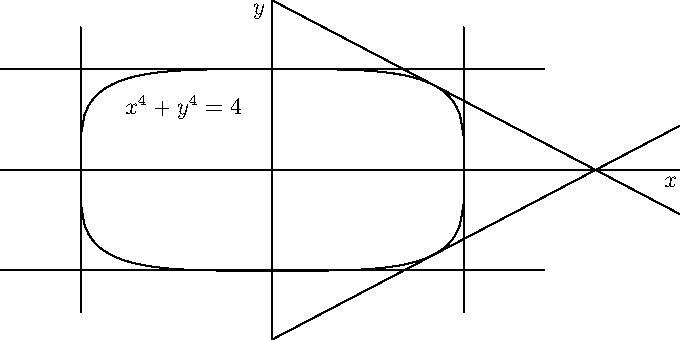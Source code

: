 size(12cm,6cm,IgnoreAspect);
import graph;
xaxis("$x$");
yaxis("$y$");
real f1(real x) {return (4-x^4)^(1/4);}
real f2(real x) {return -1*(4-x^4)^(1/4);}
draw(graph(f1,-1.41,1.41));
draw(graph(f2,-1.41,1.41));
draw((-1.41,-2)--(-1.41,2));
draw((1.41,-2)--(1.41,2));
draw((-2,-1.41)--(2,-1.41));
draw((-2,1.41)--(2,1.41));
draw((0,2.38)--(3,-0.62));
draw((0,-2.38)--(3,0.62));
label("$x^4 + y^4 =4$",(-1.12,1.12),SE);
